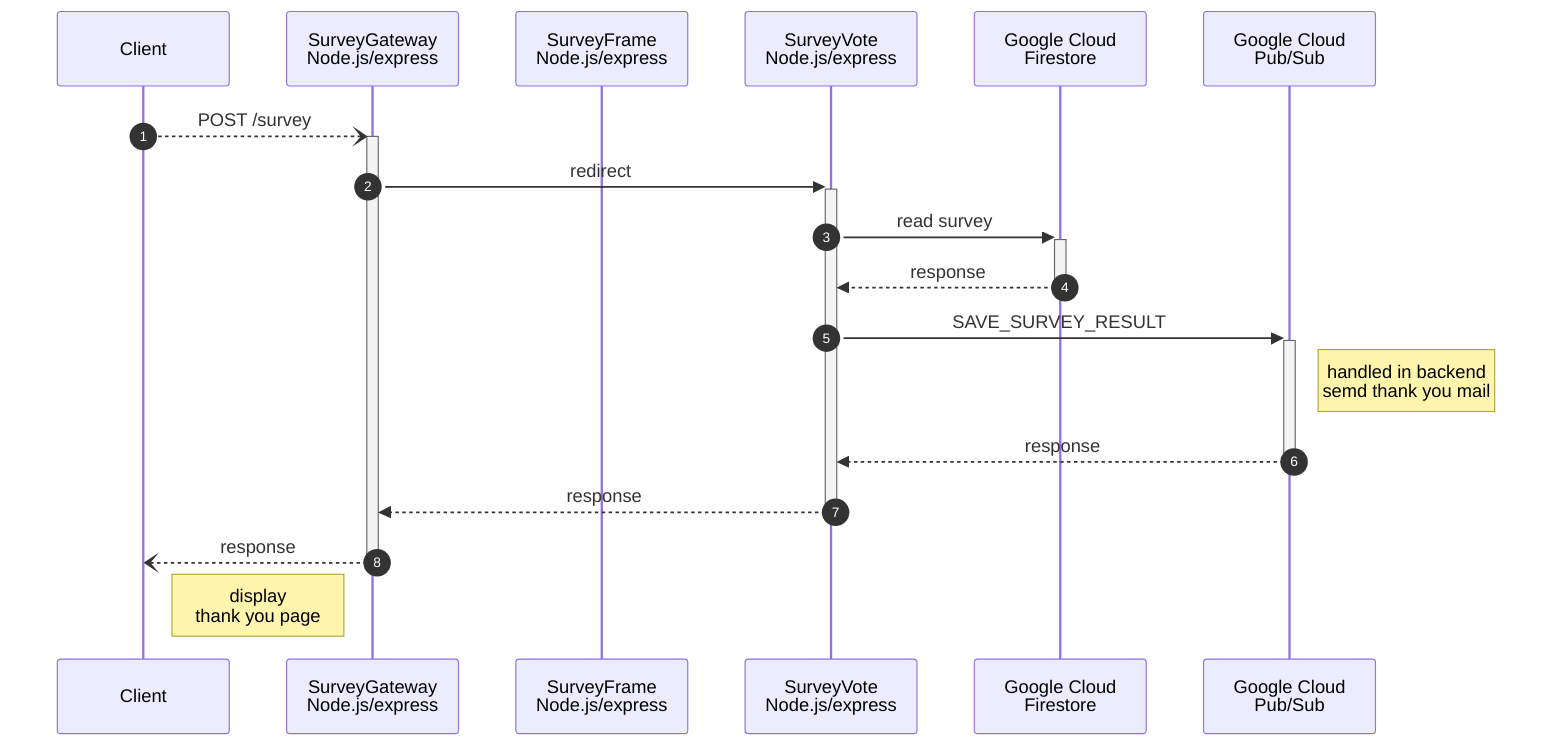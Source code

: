 sequenceDiagram
    autonumber
    participant C as Client
    participant SG as SurveyGateway<br>Node.js/express
    participant SF as SurveyFrame<br>Node.js/express
    participant SV as SurveyVote<br>Node.js/express
    participant F as Google Cloud<br>Firestore
    participant PS as Google Cloud<br>Pub/Sub
    C--)+SG: POST /survey
    SG->>+SV: redirect
    SV->>+F: read survey
    F-->>SV: response
    deactivate F
    SV->>+PS: SAVE_SURVEY_RESULT
    Note right of PS: handled in backend<br>semd thank you mail
    PS-->>SV: response
    deactivate PS
    SV-->>SG: response
    deactivate SV
    SG--)C: response
    deactivate SG
    Note right of C: display<br>thank you page